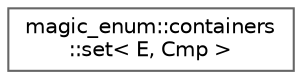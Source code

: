 digraph "クラス階層図"
{
 // LATEX_PDF_SIZE
  bgcolor="transparent";
  edge [fontname=Helvetica,fontsize=10,labelfontname=Helvetica,labelfontsize=10];
  node [fontname=Helvetica,fontsize=10,shape=box,height=0.2,width=0.4];
  rankdir="LR";
  Node0 [id="Node000000",label="magic_enum::containers\l::set\< E, Cmp \>",height=0.2,width=0.4,color="grey40", fillcolor="white", style="filled",URL="$classmagic__enum_1_1containers_1_1set.html",tooltip=" "];
}
